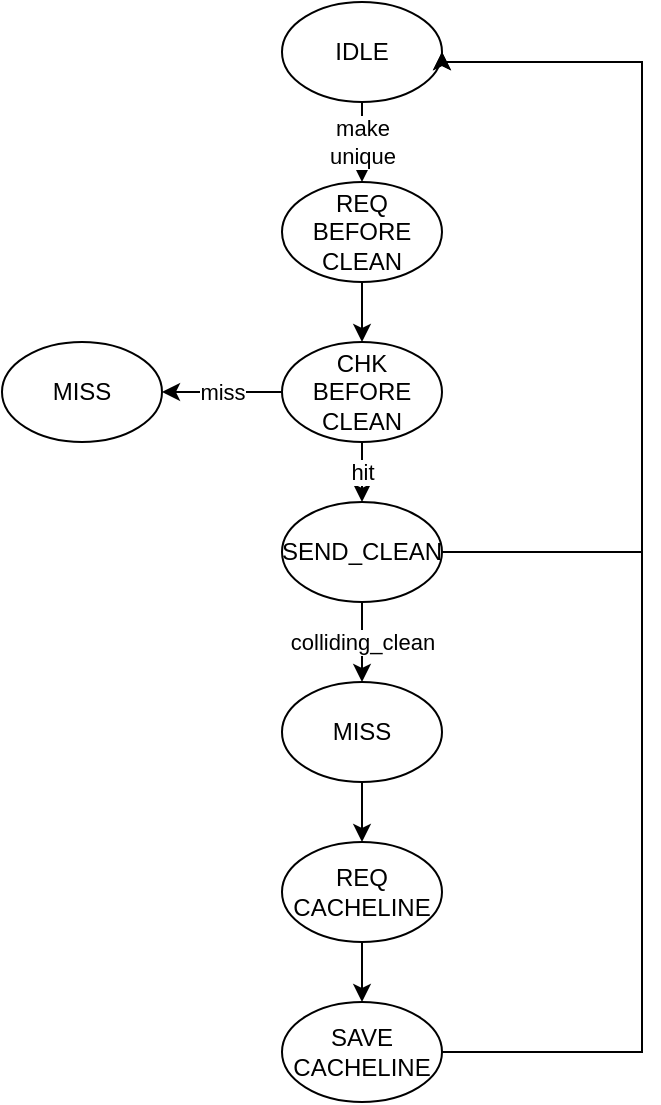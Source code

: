 <mxfile version="17.4.2" type="device"><diagram id="zN93Bb88Hu4WP1e-akx5" name="Page-1"><mxGraphModel dx="1102" dy="865" grid="1" gridSize="10" guides="1" tooltips="1" connect="1" arrows="1" fold="1" page="1" pageScale="1" pageWidth="850" pageHeight="1100" math="0" shadow="0"><root><mxCell id="0"/><mxCell id="1" parent="0"/><mxCell id="aHCo-U9GXsKX6rKWHxek-4" value="make&lt;br&gt;unique" style="edgeStyle=orthogonalEdgeStyle;rounded=0;orthogonalLoop=1;jettySize=auto;html=1;exitX=0.5;exitY=1;exitDx=0;exitDy=0;entryX=0.5;entryY=0;entryDx=0;entryDy=0;" parent="1" source="1aNa3CGKWLwABGtibB-B-1" target="SuSa0YA6_Wr6Q5zemZF2-1" edge="1"><mxGeometry relative="1" as="geometry"><mxPoint x="400" y="110" as="targetPoint"/></mxGeometry></mxCell><mxCell id="1aNa3CGKWLwABGtibB-B-1" value="IDLE" style="ellipse;whiteSpace=wrap;html=1;" parent="1" vertex="1"><mxGeometry x="360" y="10" width="80" height="50" as="geometry"/></mxCell><mxCell id="aHCo-U9GXsKX6rKWHxek-5" style="edgeStyle=orthogonalEdgeStyle;rounded=0;orthogonalLoop=1;jettySize=auto;html=1;exitX=1;exitY=0.5;exitDx=0;exitDy=0;entryX=1;entryY=0.5;entryDx=0;entryDy=0;" parent="1" source="aHCo-U9GXsKX6rKWHxek-1" target="1aNa3CGKWLwABGtibB-B-1" edge="1"><mxGeometry relative="1" as="geometry"><Array as="points"><mxPoint x="540" y="285"/><mxPoint x="540" y="40"/><mxPoint x="440" y="40"/></Array></mxGeometry></mxCell><mxCell id="TZ5JWKKNa3wEBqqks1_o-1" value="colliding_clean" style="edgeStyle=orthogonalEdgeStyle;rounded=0;orthogonalLoop=1;jettySize=auto;html=1;exitX=0.5;exitY=1;exitDx=0;exitDy=0;entryX=0.5;entryY=0;entryDx=0;entryDy=0;" parent="1" source="aHCo-U9GXsKX6rKWHxek-1" target="KFqKyqqExC9pPIDdHQf--1" edge="1"><mxGeometry relative="1" as="geometry"/></mxCell><mxCell id="aHCo-U9GXsKX6rKWHxek-1" value="SEND_CLEAN" style="ellipse;whiteSpace=wrap;html=1;" parent="1" vertex="1"><mxGeometry x="360" y="260" width="80" height="50" as="geometry"/></mxCell><mxCell id="yYg_t_CAPMK4JUvytcBT-2" style="edgeStyle=orthogonalEdgeStyle;rounded=0;orthogonalLoop=1;jettySize=auto;html=1;exitX=0.5;exitY=1;exitDx=0;exitDy=0;entryX=0.5;entryY=0;entryDx=0;entryDy=0;" parent="1" source="KFqKyqqExC9pPIDdHQf--1" target="yYg_t_CAPMK4JUvytcBT-1" edge="1"><mxGeometry relative="1" as="geometry"/></mxCell><mxCell id="KFqKyqqExC9pPIDdHQf--1" value="MISS" style="ellipse;whiteSpace=wrap;html=1;" parent="1" vertex="1"><mxGeometry x="360" y="350" width="80" height="50" as="geometry"/></mxCell><mxCell id="TZ5JWKKNa3wEBqqks1_o-6" style="edgeStyle=orthogonalEdgeStyle;rounded=0;orthogonalLoop=1;jettySize=auto;html=1;exitX=1;exitY=0.5;exitDx=0;exitDy=0;entryX=1;entryY=0.5;entryDx=0;entryDy=0;" parent="1" source="TZ5JWKKNa3wEBqqks1_o-4" target="1aNa3CGKWLwABGtibB-B-1" edge="1"><mxGeometry relative="1" as="geometry"><Array as="points"><mxPoint x="540" y="535"/><mxPoint x="540" y="40"/><mxPoint x="440" y="40"/></Array></mxGeometry></mxCell><mxCell id="TZ5JWKKNa3wEBqqks1_o-4" value="SAVE&lt;br&gt;CACHELINE" style="ellipse;whiteSpace=wrap;html=1;" parent="1" vertex="1"><mxGeometry x="360" y="510" width="80" height="50" as="geometry"/></mxCell><mxCell id="yYg_t_CAPMK4JUvytcBT-3" style="edgeStyle=orthogonalEdgeStyle;rounded=0;orthogonalLoop=1;jettySize=auto;html=1;exitX=0.5;exitY=1;exitDx=0;exitDy=0;entryX=0.5;entryY=0;entryDx=0;entryDy=0;" parent="1" source="yYg_t_CAPMK4JUvytcBT-1" target="TZ5JWKKNa3wEBqqks1_o-4" edge="1"><mxGeometry relative="1" as="geometry"/></mxCell><mxCell id="yYg_t_CAPMK4JUvytcBT-1" value="REQ&lt;br&gt;CACHELINE" style="ellipse;whiteSpace=wrap;html=1;" parent="1" vertex="1"><mxGeometry x="360" y="430" width="80" height="50" as="geometry"/></mxCell><mxCell id="SuSa0YA6_Wr6Q5zemZF2-3" style="edgeStyle=orthogonalEdgeStyle;rounded=0;orthogonalLoop=1;jettySize=auto;html=1;exitX=0.5;exitY=1;exitDx=0;exitDy=0;entryX=0.5;entryY=0;entryDx=0;entryDy=0;" edge="1" parent="1" source="SuSa0YA6_Wr6Q5zemZF2-1" target="SuSa0YA6_Wr6Q5zemZF2-2"><mxGeometry relative="1" as="geometry"/></mxCell><mxCell id="SuSa0YA6_Wr6Q5zemZF2-1" value="REQ&lt;br&gt;BEFORE&lt;br&gt;CLEAN" style="ellipse;whiteSpace=wrap;html=1;" vertex="1" parent="1"><mxGeometry x="360" y="100" width="80" height="50" as="geometry"/></mxCell><mxCell id="SuSa0YA6_Wr6Q5zemZF2-4" value="miss" style="edgeStyle=orthogonalEdgeStyle;rounded=0;orthogonalLoop=1;jettySize=auto;html=1;exitX=0;exitY=0.5;exitDx=0;exitDy=0;entryX=1;entryY=0.5;entryDx=0;entryDy=0;" edge="1" parent="1" source="SuSa0YA6_Wr6Q5zemZF2-2" target="SuSa0YA6_Wr6Q5zemZF2-5"><mxGeometry relative="1" as="geometry"><mxPoint x="310" y="205" as="targetPoint"/></mxGeometry></mxCell><mxCell id="SuSa0YA6_Wr6Q5zemZF2-7" value="hit" style="edgeStyle=orthogonalEdgeStyle;rounded=0;orthogonalLoop=1;jettySize=auto;html=1;exitX=0.5;exitY=1;exitDx=0;exitDy=0;entryX=0.5;entryY=0;entryDx=0;entryDy=0;" edge="1" parent="1" source="SuSa0YA6_Wr6Q5zemZF2-2" target="aHCo-U9GXsKX6rKWHxek-1"><mxGeometry relative="1" as="geometry"/></mxCell><mxCell id="SuSa0YA6_Wr6Q5zemZF2-2" value="CHK&lt;br&gt;BEFORE&lt;br&gt;CLEAN" style="ellipse;whiteSpace=wrap;html=1;" vertex="1" parent="1"><mxGeometry x="360" y="180" width="80" height="50" as="geometry"/></mxCell><mxCell id="SuSa0YA6_Wr6Q5zemZF2-5" value="MISS" style="ellipse;whiteSpace=wrap;html=1;" vertex="1" parent="1"><mxGeometry x="220" y="180" width="80" height="50" as="geometry"/></mxCell></root></mxGraphModel></diagram></mxfile>